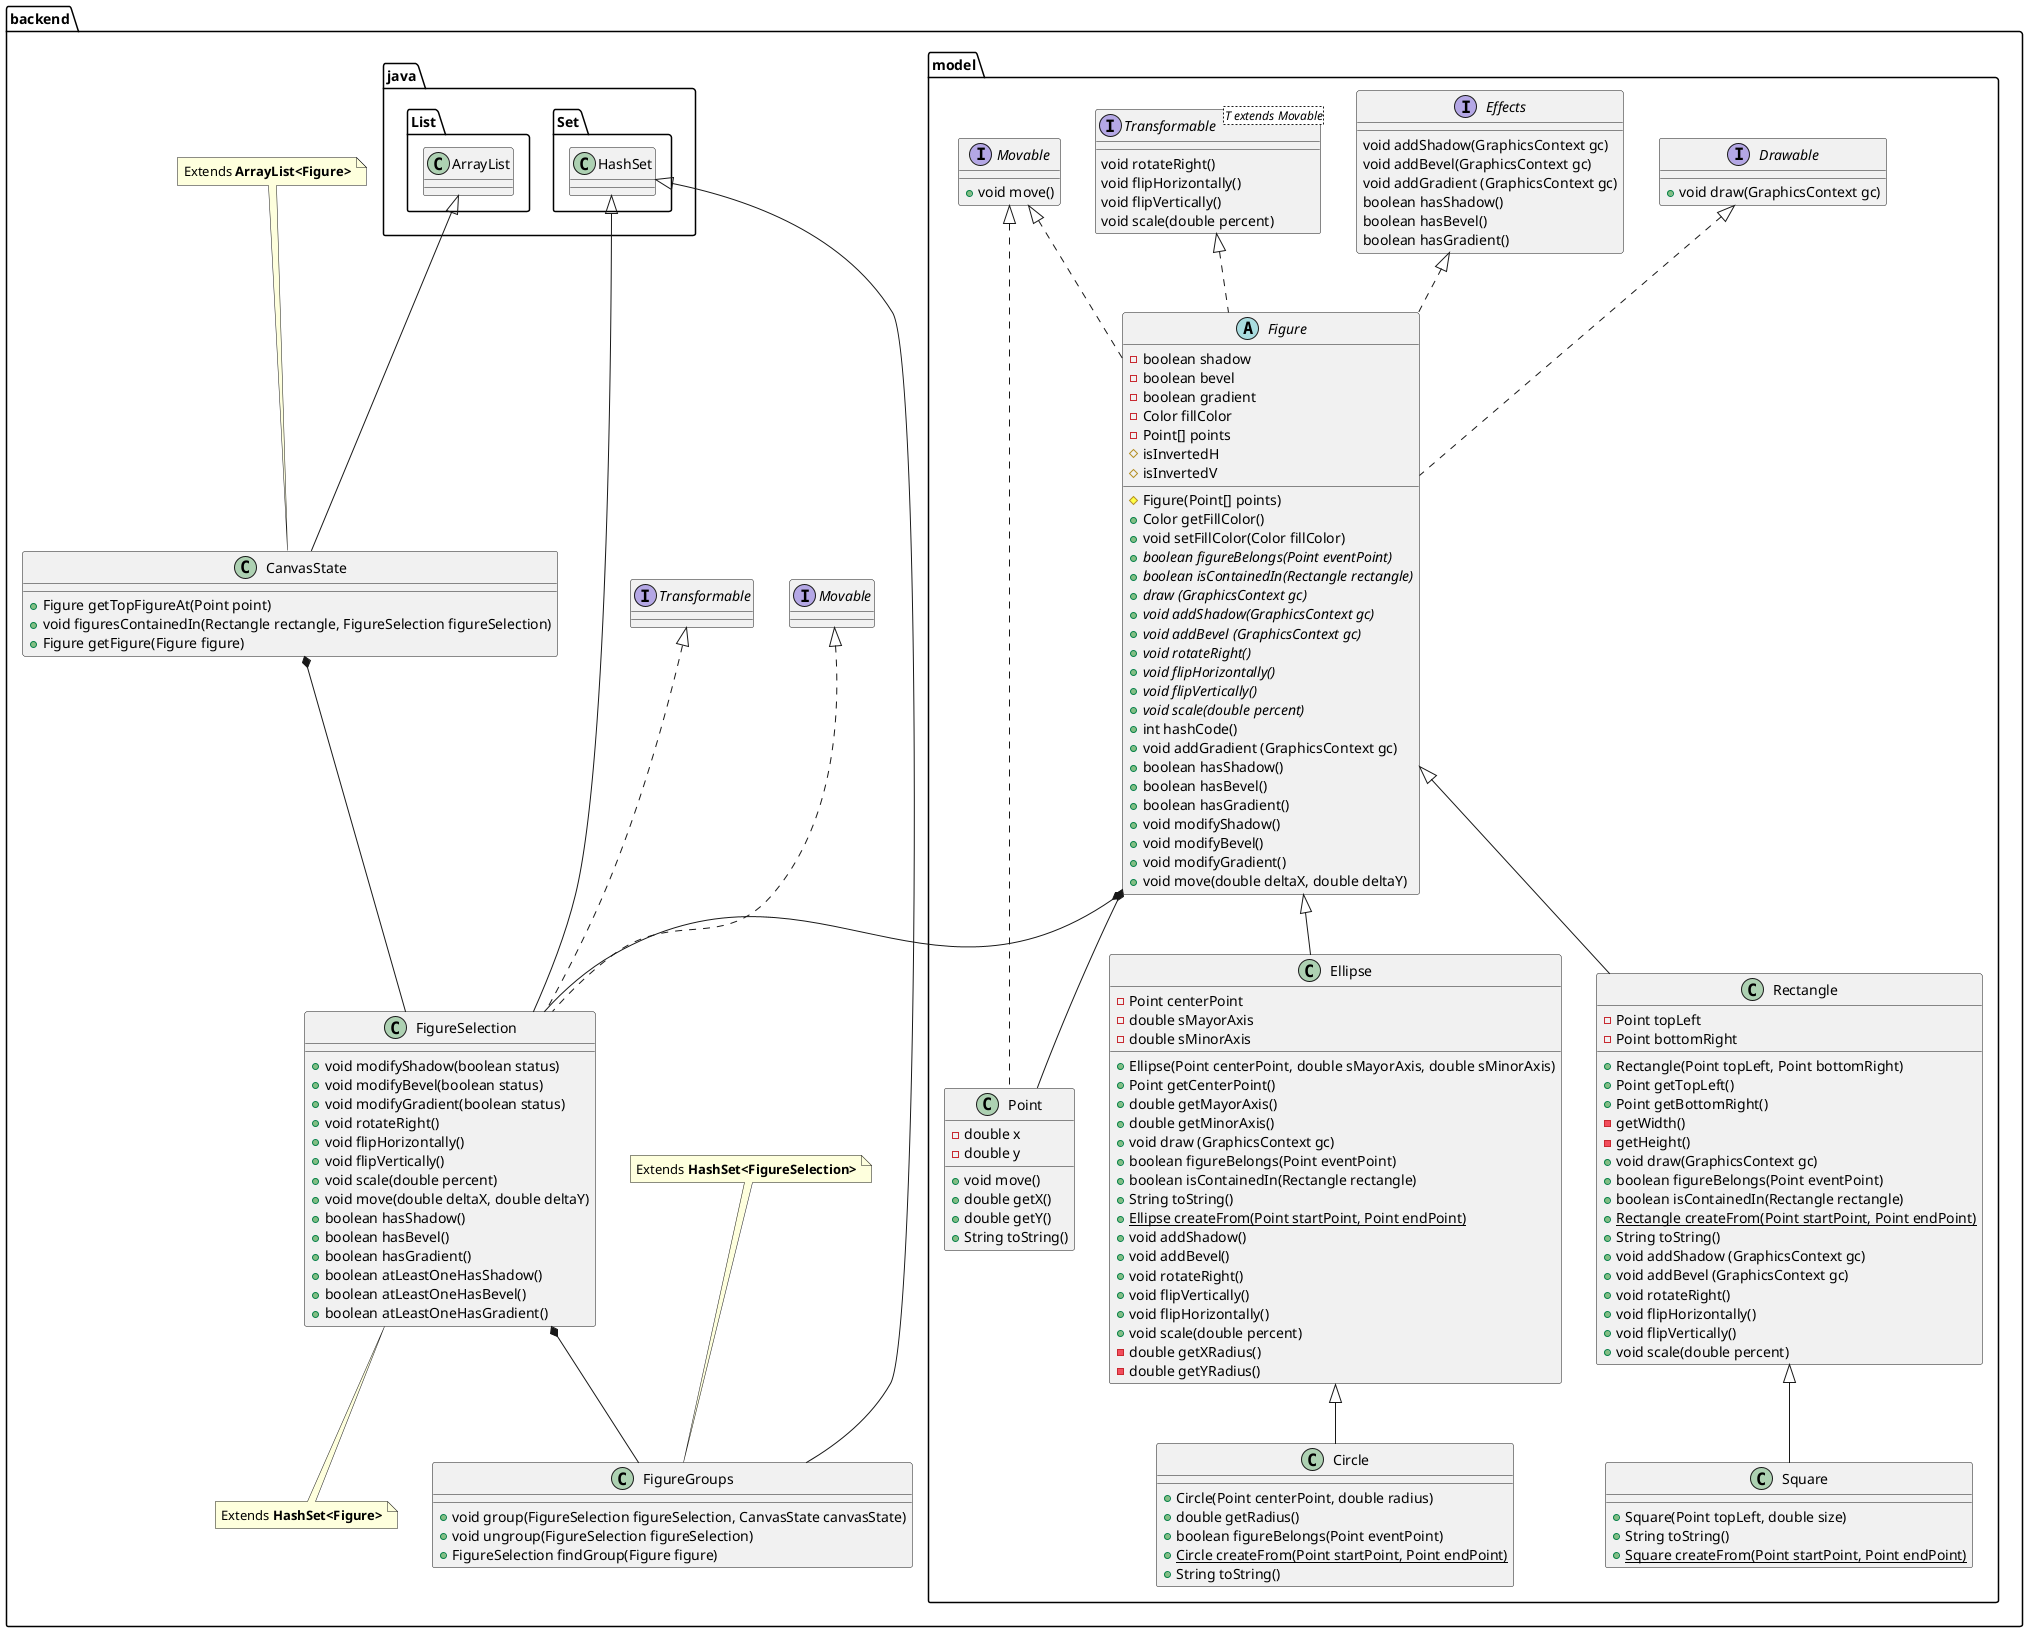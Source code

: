 @startuml
'https://plantuml.com/class-diagram
package backend{
package model{
interface Effects{
void addShadow(GraphicsContext gc)
void addBevel(GraphicsContext gc)
void addGradient (GraphicsContext gc)
boolean hasShadow()
boolean hasBevel()
boolean hasGradient()
}
interface Transformable <T extends Movable>{
    void rotateRight()
    void flipHorizontally()
    void flipVertically()
    void scale(double percent)
}

class Point implements Movable {
    - double x
    - double y
    + void move()
    + double getX()
    + double getY()
    + String toString()
}

Figure *-- Point

abstract class Figure implements Movable, Drawable, Transformable,Effects {
    - boolean shadow
    - boolean bevel
    - boolean gradient
    - Color fillColor
    - Point[] points
    # isInvertedH
    # isInvertedV
    # Figure(Point[] points)
    + Color getFillColor()
    + void setFillColor(Color fillColor)
    + {abstract} boolean figureBelongs(Point eventPoint)
    + {abstract} boolean isContainedIn(Rectangle rectangle)
    + {abstract} draw (GraphicsContext gc)
    + {abstract} void addShadow(GraphicsContext gc)
    + {abstract} void addBevel (GraphicsContext gc)
    + {abstract} void rotateRight()
    + {abstract} void flipHorizontally()
    + {abstract} void flipVertically()
    + {abstract} void scale(double percent)
    + int hashCode()
    + void addGradient (GraphicsContext gc)
    + boolean hasShadow()
    + boolean hasBevel()
    + boolean hasGradient()
    + void modifyShadow()
    + void modifyBevel()
    + void modifyGradient()
    + void move(double deltaX, double deltaY)
}

class Rectangle extends Figure {
    - Point topLeft
    - Point bottomRight
    + Rectangle(Point topLeft, Point bottomRight)
    + Point getTopLeft()
    + Point getBottomRight()
    - getWidth()
    - getHeight()
    + void draw(GraphicsContext gc)
    + boolean figureBelongs(Point eventPoint)
    + boolean isContainedIn(Rectangle rectangle)
    + {static} Rectangle createFrom(Point startPoint, Point endPoint)
    + String toString()
    + void addShadow (GraphicsContext gc)
    + void addBevel (GraphicsContext gc)
    + void rotateRight()
    + void flipHorizontally()
    +void flipVertically()
    + void scale(double percent)

}

class Square extends Rectangle {
    + Square(Point topLeft, double size)
    + String toString()
    + {static} Square createFrom(Point startPoint, Point endPoint)
}

class Ellipse extends Figure {
    - Point centerPoint
    - double sMayorAxis
    - double sMinorAxis
    + Ellipse(Point centerPoint, double sMayorAxis, double sMinorAxis)
    + Point getCenterPoint()
    + double getMayorAxis()
    + double getMinorAxis()
    + void draw (GraphicsContext gc)
    + boolean figureBelongs(Point eventPoint)
    + boolean isContainedIn(Rectangle rectangle)
    + String toString()
    + {static} Ellipse createFrom(Point startPoint, Point endPoint)
    + void addShadow()
    + void addBevel()
    + void rotateRight()
    + void flipVertically()
    + void flipHorizontally()
    + void scale(double percent)
    - double getXRadius()
    - double getYRadius()
}

class Circle extends Ellipse {
   + Circle(Point centerPoint, double radius)
   + double getRadius()
   + boolean figureBelongs(Point eventPoint)
   + {static} Circle createFrom(Point startPoint, Point endPoint)
   + String toString()
}

interface Movable {
    + void move()
}

interface Drawable {
    + void draw(GraphicsContext gc)
}
}

class CanvasState extends java.List.ArrayList{
    + Figure getTopFigureAt(Point point)
    + void figuresContainedIn(Rectangle rectangle, FigureSelection figureSelection)
    + Figure getFigure(Figure figure)
}
note top of CanvasState
  Extends <b>ArrayList<Figure></b>
end note
class FigureSelection extends java.Set.HashSet implements Movable, Transformable{
    + void modifyShadow(boolean status)
    + void modifyBevel(boolean status)
    + void modifyGradient(boolean status)
    + void rotateRight()
    + void flipHorizontally()
    + void flipVertically()
    + void scale(double percent)
    + void move(double deltaX, double deltaY)
    + boolean hasShadow()
    + boolean hasBevel()
    + boolean hasGradient()
    + boolean atLeastOneHasShadow()
    + boolean atLeastOneHasBevel()
    + boolean atLeastOneHasGradient()
}
note bottom of FigureSelection
  Extends <b>HashSet<Figure></b>
end note
CanvasState *-- FigureSelection
Figure *--FigureSelection

class FigureGroups extends java.Set.HashSet{
    + void group(FigureSelection figureSelection, CanvasState canvasState)
    + void ungroup(FigureSelection figureSelection)
    + FigureSelection findGroup(Figure figure)


}
note top of FigureGroups
  Extends <b>HashSet<FigureSelection></b>
end note

FigureSelection *-- FigureGroups



}


@enduml